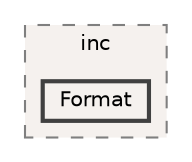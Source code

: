 digraph "/run/media/null/Lepton/Format/inc/Format"
{
 // LATEX_PDF_SIZE
  bgcolor="transparent";
  edge [fontname=Helvetica,fontsize=10,labelfontname=Helvetica,labelfontsize=10];
  node [fontname=Helvetica,fontsize=10,shape=box,height=0.2,width=0.4];
  compound=true
  subgraph clusterdir_f5ef692c2fe55d4f13d4ae4549171543 {
    graph [ bgcolor="#f5f1ee", pencolor="grey50", label="inc", fontname=Helvetica,fontsize=10 style="filled,dashed", URL="dir_f5ef692c2fe55d4f13d4ae4549171543.html",tooltip=""]
  dir_e13bb6e2e9b900d9186cf8a84ef2670b [label="Format", fillcolor="#f5f1ee", color="grey25", style="filled,bold", URL="dir_e13bb6e2e9b900d9186cf8a84ef2670b.html",tooltip=""];
  }
}
